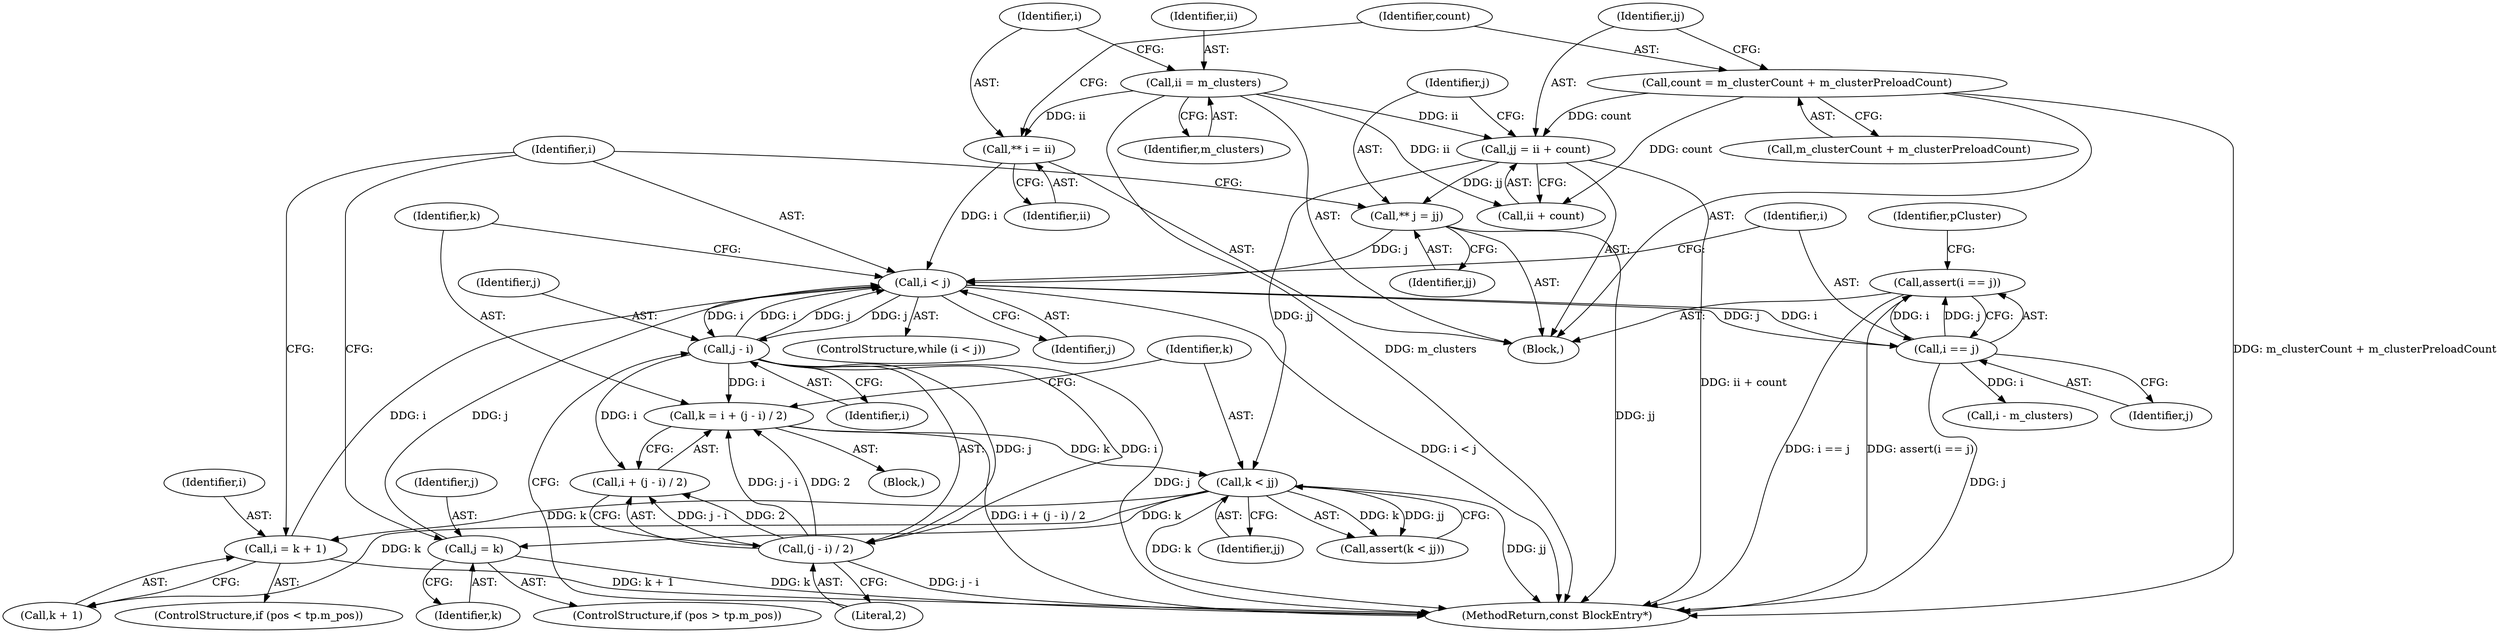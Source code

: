 digraph "0_Android_cc274e2abe8b2a6698a5c47d8aa4bb45f1f9538d_12@API" {
"1000185" [label="(Call,assert(i == j))"];
"1000186" [label="(Call,i == j)"];
"1000128" [label="(Call,i < j)"];
"1000165" [label="(Call,i = k + 1)"];
"1000142" [label="(Call,k < jj)"];
"1000132" [label="(Call,k = i + (j - i) / 2)"];
"1000137" [label="(Call,j - i)"];
"1000136" [label="(Call,(j - i) / 2)"];
"1000118" [label="(Call,jj = ii + count)"];
"1000105" [label="(Call,ii = m_clusters)"];
"1000113" [label="(Call,count = m_clusterCount + m_clusterPreloadCount)"];
"1000109" [label="(Call,** i = ii)"];
"1000177" [label="(Call,j = k)"];
"1000124" [label="(Call,** j = jj)"];
"1000141" [label="(Call,assert(k < jj))"];
"1000142" [label="(Call,k < jj)"];
"1000138" [label="(Identifier,j)"];
"1000119" [label="(Identifier,jj)"];
"1000105" [label="(Call,ii = m_clusters)"];
"1000140" [label="(Literal,2)"];
"1000110" [label="(Identifier,i)"];
"1000115" [label="(Call,m_clusterCount + m_clusterPreloadCount)"];
"1000118" [label="(Call,jj = ii + count)"];
"1000186" [label="(Call,i == j)"];
"1000136" [label="(Call,(j - i) / 2)"];
"1000203" [label="(Call,i - m_clusters)"];
"1000129" [label="(Identifier,i)"];
"1000177" [label="(Call,j = k)"];
"1000113" [label="(Call,count = m_clusterCount + m_clusterPreloadCount)"];
"1000111" [label="(Identifier,ii)"];
"1000106" [label="(Identifier,ii)"];
"1000165" [label="(Call,i = k + 1)"];
"1000185" [label="(Call,assert(i == j))"];
"1000131" [label="(Block,)"];
"1000133" [label="(Identifier,k)"];
"1000107" [label="(Identifier,m_clusters)"];
"1000134" [label="(Call,i + (j - i) / 2)"];
"1000104" [label="(Block,)"];
"1000187" [label="(Identifier,i)"];
"1000128" [label="(Call,i < j)"];
"1000126" [label="(Identifier,jj)"];
"1000225" [label="(MethodReturn,const BlockEntry*)"];
"1000178" [label="(Identifier,j)"];
"1000132" [label="(Call,k = i + (j - i) / 2)"];
"1000125" [label="(Identifier,j)"];
"1000139" [label="(Identifier,i)"];
"1000120" [label="(Call,ii + count)"];
"1000167" [label="(Call,k + 1)"];
"1000137" [label="(Call,j - i)"];
"1000127" [label="(ControlStructure,while (i < j))"];
"1000114" [label="(Identifier,count)"];
"1000179" [label="(Identifier,k)"];
"1000171" [label="(ControlStructure,if (pos > tp.m_pos))"];
"1000188" [label="(Identifier,j)"];
"1000130" [label="(Identifier,j)"];
"1000159" [label="(ControlStructure,if (pos < tp.m_pos))"];
"1000166" [label="(Identifier,i)"];
"1000143" [label="(Identifier,k)"];
"1000109" [label="(Call,** i = ii)"];
"1000190" [label="(Identifier,pCluster)"];
"1000124" [label="(Call,** j = jj)"];
"1000144" [label="(Identifier,jj)"];
"1000185" -> "1000104"  [label="AST: "];
"1000185" -> "1000186"  [label="CFG: "];
"1000186" -> "1000185"  [label="AST: "];
"1000190" -> "1000185"  [label="CFG: "];
"1000185" -> "1000225"  [label="DDG: assert(i == j)"];
"1000185" -> "1000225"  [label="DDG: i == j"];
"1000186" -> "1000185"  [label="DDG: i"];
"1000186" -> "1000185"  [label="DDG: j"];
"1000186" -> "1000188"  [label="CFG: "];
"1000187" -> "1000186"  [label="AST: "];
"1000188" -> "1000186"  [label="AST: "];
"1000186" -> "1000225"  [label="DDG: j"];
"1000128" -> "1000186"  [label="DDG: i"];
"1000128" -> "1000186"  [label="DDG: j"];
"1000186" -> "1000203"  [label="DDG: i"];
"1000128" -> "1000127"  [label="AST: "];
"1000128" -> "1000130"  [label="CFG: "];
"1000129" -> "1000128"  [label="AST: "];
"1000130" -> "1000128"  [label="AST: "];
"1000133" -> "1000128"  [label="CFG: "];
"1000187" -> "1000128"  [label="CFG: "];
"1000128" -> "1000225"  [label="DDG: i < j"];
"1000165" -> "1000128"  [label="DDG: i"];
"1000109" -> "1000128"  [label="DDG: i"];
"1000137" -> "1000128"  [label="DDG: i"];
"1000137" -> "1000128"  [label="DDG: j"];
"1000177" -> "1000128"  [label="DDG: j"];
"1000124" -> "1000128"  [label="DDG: j"];
"1000128" -> "1000137"  [label="DDG: j"];
"1000128" -> "1000137"  [label="DDG: i"];
"1000165" -> "1000159"  [label="AST: "];
"1000165" -> "1000167"  [label="CFG: "];
"1000166" -> "1000165"  [label="AST: "];
"1000167" -> "1000165"  [label="AST: "];
"1000129" -> "1000165"  [label="CFG: "];
"1000165" -> "1000225"  [label="DDG: k + 1"];
"1000142" -> "1000165"  [label="DDG: k"];
"1000142" -> "1000141"  [label="AST: "];
"1000142" -> "1000144"  [label="CFG: "];
"1000143" -> "1000142"  [label="AST: "];
"1000144" -> "1000142"  [label="AST: "];
"1000141" -> "1000142"  [label="CFG: "];
"1000142" -> "1000225"  [label="DDG: jj"];
"1000142" -> "1000225"  [label="DDG: k"];
"1000142" -> "1000141"  [label="DDG: k"];
"1000142" -> "1000141"  [label="DDG: jj"];
"1000132" -> "1000142"  [label="DDG: k"];
"1000118" -> "1000142"  [label="DDG: jj"];
"1000142" -> "1000167"  [label="DDG: k"];
"1000142" -> "1000177"  [label="DDG: k"];
"1000132" -> "1000131"  [label="AST: "];
"1000132" -> "1000134"  [label="CFG: "];
"1000133" -> "1000132"  [label="AST: "];
"1000134" -> "1000132"  [label="AST: "];
"1000143" -> "1000132"  [label="CFG: "];
"1000132" -> "1000225"  [label="DDG: i + (j - i) / 2"];
"1000137" -> "1000132"  [label="DDG: i"];
"1000136" -> "1000132"  [label="DDG: j - i"];
"1000136" -> "1000132"  [label="DDG: 2"];
"1000137" -> "1000136"  [label="AST: "];
"1000137" -> "1000139"  [label="CFG: "];
"1000138" -> "1000137"  [label="AST: "];
"1000139" -> "1000137"  [label="AST: "];
"1000140" -> "1000137"  [label="CFG: "];
"1000137" -> "1000225"  [label="DDG: j"];
"1000137" -> "1000134"  [label="DDG: i"];
"1000137" -> "1000136"  [label="DDG: j"];
"1000137" -> "1000136"  [label="DDG: i"];
"1000136" -> "1000134"  [label="AST: "];
"1000136" -> "1000140"  [label="CFG: "];
"1000140" -> "1000136"  [label="AST: "];
"1000134" -> "1000136"  [label="CFG: "];
"1000136" -> "1000225"  [label="DDG: j - i"];
"1000136" -> "1000134"  [label="DDG: j - i"];
"1000136" -> "1000134"  [label="DDG: 2"];
"1000118" -> "1000104"  [label="AST: "];
"1000118" -> "1000120"  [label="CFG: "];
"1000119" -> "1000118"  [label="AST: "];
"1000120" -> "1000118"  [label="AST: "];
"1000125" -> "1000118"  [label="CFG: "];
"1000118" -> "1000225"  [label="DDG: ii + count"];
"1000105" -> "1000118"  [label="DDG: ii"];
"1000113" -> "1000118"  [label="DDG: count"];
"1000118" -> "1000124"  [label="DDG: jj"];
"1000105" -> "1000104"  [label="AST: "];
"1000105" -> "1000107"  [label="CFG: "];
"1000106" -> "1000105"  [label="AST: "];
"1000107" -> "1000105"  [label="AST: "];
"1000110" -> "1000105"  [label="CFG: "];
"1000105" -> "1000225"  [label="DDG: m_clusters"];
"1000105" -> "1000109"  [label="DDG: ii"];
"1000105" -> "1000120"  [label="DDG: ii"];
"1000113" -> "1000104"  [label="AST: "];
"1000113" -> "1000115"  [label="CFG: "];
"1000114" -> "1000113"  [label="AST: "];
"1000115" -> "1000113"  [label="AST: "];
"1000119" -> "1000113"  [label="CFG: "];
"1000113" -> "1000225"  [label="DDG: m_clusterCount + m_clusterPreloadCount"];
"1000113" -> "1000120"  [label="DDG: count"];
"1000109" -> "1000104"  [label="AST: "];
"1000109" -> "1000111"  [label="CFG: "];
"1000110" -> "1000109"  [label="AST: "];
"1000111" -> "1000109"  [label="AST: "];
"1000114" -> "1000109"  [label="CFG: "];
"1000177" -> "1000171"  [label="AST: "];
"1000177" -> "1000179"  [label="CFG: "];
"1000178" -> "1000177"  [label="AST: "];
"1000179" -> "1000177"  [label="AST: "];
"1000129" -> "1000177"  [label="CFG: "];
"1000177" -> "1000225"  [label="DDG: k"];
"1000124" -> "1000104"  [label="AST: "];
"1000124" -> "1000126"  [label="CFG: "];
"1000125" -> "1000124"  [label="AST: "];
"1000126" -> "1000124"  [label="AST: "];
"1000129" -> "1000124"  [label="CFG: "];
"1000124" -> "1000225"  [label="DDG: jj"];
}
